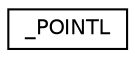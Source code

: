 digraph G
{
  edge [fontname="Helvetica",fontsize="10",labelfontname="Helvetica",labelfontsize="10"];
  node [fontname="Helvetica",fontsize="10",shape=record];
  rankdir="LR";
  Node1 [label="_POINTL",height=0.2,width=0.4,color="black", fillcolor="white", style="filled",URL="$struct___p_o_i_n_t_l.html"];
}
